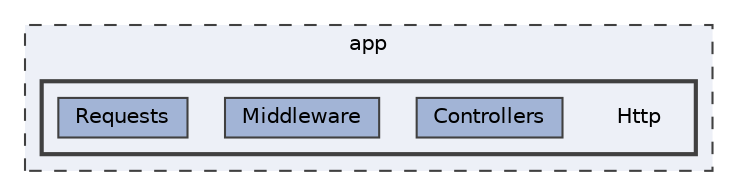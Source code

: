 digraph "app/Http"
{
 // LATEX_PDF_SIZE
  bgcolor="transparent";
  edge [fontname=Helvetica,fontsize=10,labelfontname=Helvetica,labelfontsize=10];
  node [fontname=Helvetica,fontsize=10,shape=box,height=0.2,width=0.4];
  compound=true
  subgraph clusterdir_d422163b96683743ed3963d4aac17747 {
    graph [ bgcolor="#edf0f7", pencolor="grey25", label="app", fontname=Helvetica,fontsize=10 style="filled,dashed", URL="dir_d422163b96683743ed3963d4aac17747.html",tooltip=""]
  subgraph clusterdir_0c4ee04d587063ecca91a7f35642b9f3 {
    graph [ bgcolor="#edf0f7", pencolor="grey25", label="", fontname=Helvetica,fontsize=10 style="filled,bold", URL="dir_0c4ee04d587063ecca91a7f35642b9f3.html",tooltip=""]
    dir_0c4ee04d587063ecca91a7f35642b9f3 [shape=plaintext, label="Http"];
  dir_27ba1f74dc73f44d4e9ca42f2dd266ec [label="Controllers", fillcolor="#a2b4d6", color="grey25", style="filled", URL="dir_27ba1f74dc73f44d4e9ca42f2dd266ec.html",tooltip=""];
  dir_ef2b2488ec94a4625ca5ab9839baa414 [label="Middleware", fillcolor="#a2b4d6", color="grey25", style="filled", URL="dir_ef2b2488ec94a4625ca5ab9839baa414.html",tooltip=""];
  dir_18c131bda29cca4f3467a28f24d84656 [label="Requests", fillcolor="#a2b4d6", color="grey25", style="filled", URL="dir_18c131bda29cca4f3467a28f24d84656.html",tooltip=""];
  }
  }
}
